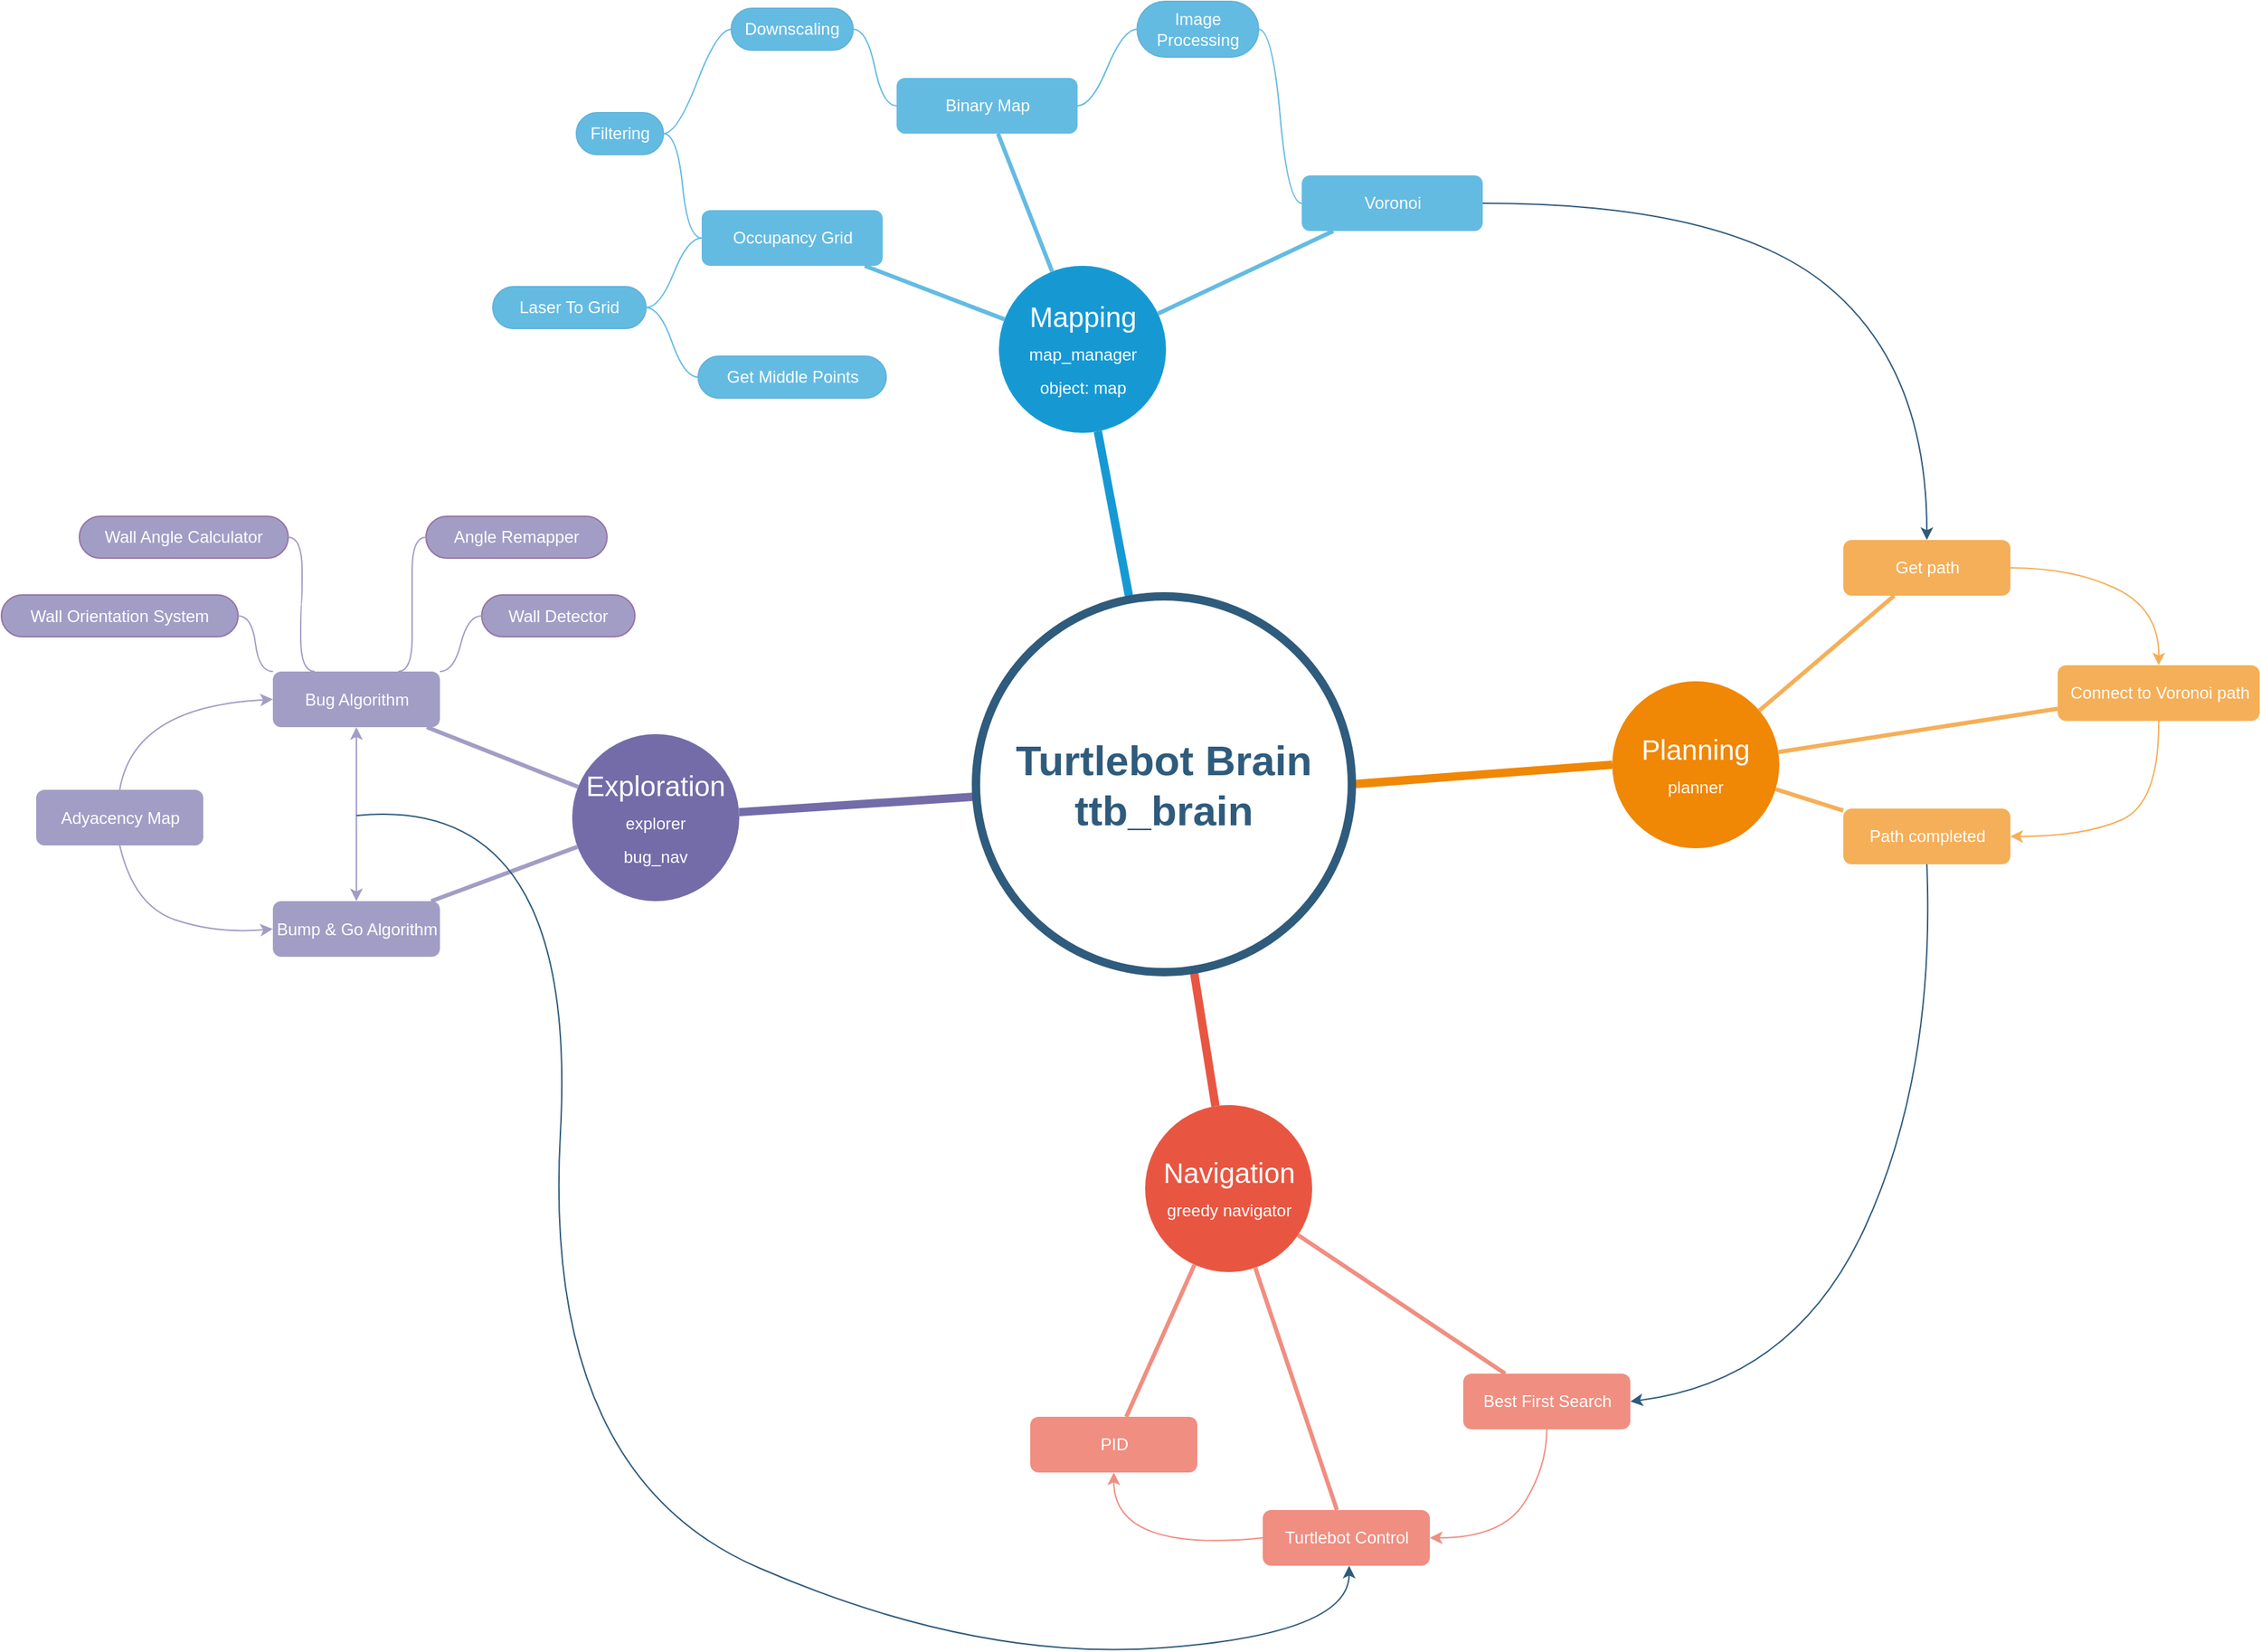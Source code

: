 <mxfile version="14.6.13" type="github">
  <diagram id="6a731a19-8d31-9384-78a2-239565b7b9f0" name="Page-1">
    <mxGraphModel dx="2370" dy="1335" grid="0" gridSize="10" guides="1" tooltips="1" connect="1" arrows="1" fold="1" page="0" pageScale="1" pageWidth="1169" pageHeight="827" background="#ffffff" math="0" shadow="0">
      <root>
        <mxCell id="0" />
        <mxCell id="1" parent="0" />
        <mxCell id="r5akDpgzPPveGIxB0C6s-1562" value="&lt;font color=&quot;#ffffff&quot;&gt;Wall Angle Calculator&lt;/font&gt;" style="whiteSpace=wrap;html=1;rounded=1;arcSize=50;align=center;verticalAlign=middle;strokeWidth=1;autosize=1;spacing=4;treeFolding=1;treeMoving=1;newEdgeStyle={&quot;edgeStyle&quot;:&quot;entityRelationEdgeStyle&quot;,&quot;startArrow&quot;:&quot;none&quot;,&quot;endArrow&quot;:&quot;none&quot;,&quot;segment&quot;:10,&quot;curved&quot;:1};direction=west;strokeColor=#9673a6;fillColor=#a29dc5;" parent="1" vertex="1">
          <mxGeometry x="317" y="619" width="150" height="30" as="geometry" />
        </mxCell>
        <mxCell id="r5akDpgzPPveGIxB0C6s-1563" value="" style="edgeStyle=entityRelationEdgeStyle;startArrow=none;endArrow=none;segment=10;curved=1;entryX=0;entryY=0.5;entryDx=0;entryDy=0;exitX=0.25;exitY=0;exitDx=0;exitDy=0;fillColor=#e1d5e7;strokeColor=#a29dc5;" parent="1" source="1529" target="r5akDpgzPPveGIxB0C6s-1562" edge="1">
          <mxGeometry relative="1" as="geometry">
            <mxPoint x="316" y="640.5" as="sourcePoint" />
          </mxGeometry>
        </mxCell>
        <mxCell id="1350" value="Mapping&lt;br&gt;&lt;font style=&quot;font-size: 12px&quot;&gt;map_manager&lt;br&gt;object: map&lt;br&gt;&lt;/font&gt;" style="ellipse;whiteSpace=wrap;html=1;shadow=0;fontFamily=Helvetica;fontSize=20;fontColor=#FFFFFF;align=center;strokeWidth=3;fillColor=#1699D3;strokeColor=none;" parent="1" vertex="1">
          <mxGeometry x="977.5" y="439" width="120" height="120" as="geometry" />
        </mxCell>
        <mxCell id="1351" value="Planning&lt;br&gt;&lt;font style=&quot;font-size: 12px&quot;&gt;planner&lt;/font&gt;" style="ellipse;whiteSpace=wrap;html=1;shadow=0;fontFamily=Helvetica;fontSize=20;fontColor=#FFFFFF;align=center;strokeWidth=3;fillColor=#F08705;strokeColor=none;gradientColor=none;" parent="1" vertex="1">
          <mxGeometry x="1418" y="737.5" width="120" height="120" as="geometry" />
        </mxCell>
        <mxCell id="1356" value="Navigation&lt;br&gt;&lt;font style=&quot;font-size: 12px&quot;&gt;greedy navigator&lt;/font&gt;" style="ellipse;whiteSpace=wrap;html=1;shadow=0;fontFamily=Helvetica;fontSize=20;fontColor=#FFFFFF;align=center;strokeWidth=3;fillColor=#E85642;strokeColor=none;" parent="1" vertex="1">
          <mxGeometry x="1082.5" y="1042" width="120" height="120" as="geometry" />
        </mxCell>
        <mxCell id="1359" style="endArrow=none;strokeWidth=6;strokeColor=#1699D3;html=1;" parent="1" source="1515" target="1350" edge="1">
          <mxGeometry relative="1" as="geometry" />
        </mxCell>
        <mxCell id="1360" style="endArrow=none;strokeWidth=6;strokeColor=#f08705;html=1;exitX=1;exitY=0.5;exitDx=0;exitDy=0;entryX=0;entryY=0.5;entryDx=0;entryDy=0;" parent="1" source="1515" target="1351" edge="1">
          <mxGeometry relative="1" as="geometry">
            <mxPoint x="1680" y="812" as="targetPoint" />
          </mxGeometry>
        </mxCell>
        <mxCell id="1363" style="endArrow=none;strokeWidth=6;strokeColor=#736CA8;html=1;" parent="1" source="1515" target="1516" edge="1">
          <mxGeometry relative="1" as="geometry" />
        </mxCell>
        <mxCell id="1366" value="" style="edgeStyle=none;endArrow=none;strokeWidth=6;strokeColor=#E85642;html=1;" parent="1" source="1515" target="1356" edge="1">
          <mxGeometry x="181" y="226.5" width="100" height="100" as="geometry">
            <mxPoint x="181" y="326.5" as="sourcePoint" />
            <mxPoint x="281" y="226.5" as="targetPoint" />
          </mxGeometry>
        </mxCell>
        <mxCell id="1372" value="Occupancy Grid" style="rounded=1;fillColor=#64BBE2;strokeColor=none;strokeWidth=3;shadow=0;html=1;fontColor=#FFFFFF;" parent="1" vertex="1">
          <mxGeometry x="764" y="399" width="130" height="40" as="geometry" />
        </mxCell>
        <mxCell id="1373" value="Binary Map" style="rounded=1;fillColor=#64BBE2;strokeColor=none;strokeWidth=3;shadow=0;html=1;fontColor=#FFFFFF;" parent="1" vertex="1">
          <mxGeometry x="904" y="304" width="130" height="40" as="geometry" />
        </mxCell>
        <mxCell id="1374" value="Voronoi" style="rounded=1;fillColor=#64BBE2;strokeColor=none;strokeWidth=3;shadow=0;html=1;fontColor=#FFFFFF;" parent="1" vertex="1">
          <mxGeometry x="1195" y="374" width="130" height="40" as="geometry" />
        </mxCell>
        <mxCell id="1384" value="" style="edgeStyle=none;endArrow=none;strokeWidth=3;strokeColor=#64BBE2;html=1;" parent="1" source="1350" target="1372" edge="1">
          <mxGeometry x="232.5" y="224" width="100" height="100" as="geometry">
            <mxPoint x="232.5" y="324" as="sourcePoint" />
            <mxPoint x="332.5" y="224" as="targetPoint" />
          </mxGeometry>
        </mxCell>
        <mxCell id="1385" value="" style="edgeStyle=none;endArrow=none;strokeWidth=3;strokeColor=#64BBE2;html=1;" parent="1" source="1350" target="1373" edge="1">
          <mxGeometry x="232.5" y="224" width="100" height="100" as="geometry">
            <mxPoint x="232.5" y="324" as="sourcePoint" />
            <mxPoint x="332.5" y="224" as="targetPoint" />
          </mxGeometry>
        </mxCell>
        <mxCell id="1386" value="" style="edgeStyle=none;endArrow=none;strokeWidth=3;strokeColor=#64BBE2;html=1;" parent="1" source="1350" target="1374" edge="1">
          <mxGeometry x="232.5" y="224" width="100" height="100" as="geometry">
            <mxPoint x="232.5" y="324" as="sourcePoint" />
            <mxPoint x="332.5" y="224" as="targetPoint" />
          </mxGeometry>
        </mxCell>
        <mxCell id="1394" value="Get path" style="rounded=1;fillColor=#f5af58;strokeColor=none;strokeWidth=3;shadow=0;html=1;fontColor=#FFFFFF;" parent="1" vertex="1">
          <mxGeometry x="1584" y="636" width="120" height="40" as="geometry" />
        </mxCell>
        <mxCell id="1395" value="Connect to Voronoi path" style="rounded=1;fillColor=#f5af58;strokeColor=none;strokeWidth=3;shadow=0;html=1;fontColor=#FFFFFF;" parent="1" vertex="1">
          <mxGeometry x="1738" y="726" width="145" height="40" as="geometry" />
        </mxCell>
        <mxCell id="1396" value="Path completed" style="rounded=1;fillColor=#f5af58;strokeColor=none;strokeWidth=3;shadow=0;html=1;fontColor=#FFFFFF;" parent="1" vertex="1">
          <mxGeometry x="1584" y="829" width="120" height="40" as="geometry" />
        </mxCell>
        <mxCell id="1406" value="" style="edgeStyle=none;endArrow=none;strokeWidth=3;strokeColor=#F5AF58;html=1;" parent="1" source="1351" target="1394" edge="1">
          <mxGeometry x="734" y="547.5" width="100" height="100" as="geometry">
            <mxPoint x="734" y="647.5" as="sourcePoint" />
            <mxPoint x="834" y="547.5" as="targetPoint" />
          </mxGeometry>
        </mxCell>
        <mxCell id="1407" value="" style="edgeStyle=none;endArrow=none;strokeWidth=3;strokeColor=#F5AF58;html=1;" parent="1" source="1351" target="1395" edge="1">
          <mxGeometry x="734" y="547.5" width="100" height="100" as="geometry">
            <mxPoint x="734" y="647.5" as="sourcePoint" />
            <mxPoint x="834" y="547.5" as="targetPoint" />
          </mxGeometry>
        </mxCell>
        <mxCell id="1408" value="" style="edgeStyle=none;endArrow=none;strokeWidth=3;strokeColor=#F5AF58;html=1;" parent="1" source="1351" target="1396" edge="1">
          <mxGeometry x="734" y="547.5" width="100" height="100" as="geometry">
            <mxPoint x="734" y="647.5" as="sourcePoint" />
            <mxPoint x="834" y="547.5" as="targetPoint" />
          </mxGeometry>
        </mxCell>
        <mxCell id="1497" value="PID" style="rounded=1;fillColor=#f08e81;strokeColor=none;strokeWidth=3;shadow=0;html=1;fontColor=#FFFFFF;" parent="1" vertex="1">
          <mxGeometry x="1000" y="1266" width="120" height="40" as="geometry" />
        </mxCell>
        <mxCell id="1498" value="Turtlebot Control" style="rounded=1;fillColor=#f08e81;strokeColor=none;strokeWidth=3;shadow=0;html=1;fontColor=#FFFFFF;" parent="1" vertex="1">
          <mxGeometry x="1167" y="1333" width="120" height="40" as="geometry" />
        </mxCell>
        <mxCell id="1499" value="Best First Search" style="rounded=1;fillColor=#f08e81;strokeColor=none;strokeWidth=3;shadow=0;html=1;fontColor=#FFFFFF;" parent="1" vertex="1">
          <mxGeometry x="1311" y="1235" width="120" height="40" as="geometry" />
        </mxCell>
        <mxCell id="1510" value="" style="edgeStyle=none;endArrow=none;strokeWidth=3;strokeColor=#F08E81;html=1;" parent="1" source="1356" target="1497" edge="1">
          <mxGeometry x="780" y="-52.5" width="100" height="100" as="geometry">
            <mxPoint x="780" y="47.5" as="sourcePoint" />
            <mxPoint x="880" y="-52.5" as="targetPoint" />
          </mxGeometry>
        </mxCell>
        <mxCell id="1511" value="" style="edgeStyle=none;endArrow=none;strokeWidth=3;strokeColor=#F08E81;html=1;" parent="1" source="1356" target="1498" edge="1">
          <mxGeometry x="780" y="-52.5" width="100" height="100" as="geometry">
            <mxPoint x="780" y="47.5" as="sourcePoint" />
            <mxPoint x="880" y="-52.5" as="targetPoint" />
          </mxGeometry>
        </mxCell>
        <mxCell id="1512" value="" style="edgeStyle=none;endArrow=none;strokeWidth=3;strokeColor=#F08E81;html=1;" parent="1" source="1356" target="1499" edge="1">
          <mxGeometry x="780" y="-52.5" width="100" height="100" as="geometry">
            <mxPoint x="780" y="47.5" as="sourcePoint" />
            <mxPoint x="880" y="-52.5" as="targetPoint" />
          </mxGeometry>
        </mxCell>
        <mxCell id="1515" value="Turtlebot Brain&lt;br&gt;ttb_brain" style="ellipse;whiteSpace=wrap;html=1;shadow=0;fontFamily=Helvetica;fontSize=30;fontColor=#2F5B7C;align=center;strokeWidth=6;fillColor=#FFFFFF;fontStyle=1;gradientColor=none;strokeColor=#2F5B7C;" parent="1" vertex="1">
          <mxGeometry x="961" y="676.5" width="270" height="270" as="geometry" />
        </mxCell>
        <mxCell id="1516" value="Exploration&lt;br&gt;&lt;font style=&quot;font-size: 12px&quot;&gt;explorer&lt;br&gt;bug_nav&lt;/font&gt;" style="ellipse;whiteSpace=wrap;html=1;shadow=0;fontFamily=Helvetica;fontSize=20;fontColor=#FFFFFF;align=center;strokeWidth=3;fillColor=#736ca8;strokeColor=none;" parent="1" vertex="1">
          <mxGeometry x="671" y="775.5" width="120" height="120" as="geometry" />
        </mxCell>
        <mxCell id="1526" value="Adyacency Map" style="rounded=1;fillColor=#a29dc5;strokeColor=none;strokeWidth=3;shadow=0;html=1;fontColor=#FFFFFF;" parent="1" vertex="1">
          <mxGeometry x="286" y="815.5" width="120" height="40" as="geometry" />
        </mxCell>
        <mxCell id="1527" value="Bump &amp;amp; Go Algorithm" style="rounded=1;fillColor=#a29dc5;strokeColor=none;strokeWidth=3;shadow=0;html=1;fontColor=#FFFFFF;" parent="1" vertex="1">
          <mxGeometry x="456" y="895.5" width="120" height="40" as="geometry" />
        </mxCell>
        <mxCell id="1529" value="Bug Algorithm" style="rounded=1;strokeColor=none;strokeWidth=3;shadow=0;html=1;fontColor=#FFFFFF;fillColor=#A29DC5;" parent="1" vertex="1">
          <mxGeometry x="456" y="730.5" width="120" height="40" as="geometry" />
        </mxCell>
        <mxCell id="1539" value="" style="edgeStyle=none;endArrow=none;strokeWidth=3;strokeColor=#A29DC5;html=1;" parent="1" source="1516" target="1527" edge="1">
          <mxGeometry x="-1139" y="-249.5" width="100" height="100" as="geometry">
            <mxPoint x="-1139" y="-149.5" as="sourcePoint" />
            <mxPoint x="-1039" y="-249.5" as="targetPoint" />
          </mxGeometry>
        </mxCell>
        <mxCell id="1540" value="" style="edgeStyle=none;endArrow=none;strokeWidth=3;strokeColor=#A29DC5;html=1;" parent="1" source="1516" target="1529" edge="1">
          <mxGeometry x="-1139" y="-249.5" width="100" height="100" as="geometry">
            <mxPoint x="-1139" y="-149.5" as="sourcePoint" />
            <mxPoint x="-1039" y="-249.5" as="targetPoint" />
          </mxGeometry>
        </mxCell>
        <mxCell id="1542" style="edgeStyle=none;rounded=0;html=1;exitX=0.5;exitY=1;endArrow=none;endFill=0;jettySize=auto;orthogonalLoop=1;strokeColor=#736CA8;strokeWidth=2;fillColor=#64bbe2;fontSize=20;fontColor=#23445D;" parent="1" source="1529" target="1529" edge="1">
          <mxGeometry relative="1" as="geometry" />
        </mxCell>
        <mxCell id="r5akDpgzPPveGIxB0C6s-1543" value="" style="curved=1;endArrow=classic;html=1;exitX=0.5;exitY=0;exitDx=0;exitDy=0;entryX=0;entryY=0.5;entryDx=0;entryDy=0;fillColor=#e1d5e7;strokeColor=#a29dc5;" parent="1" source="1526" target="1529" edge="1">
          <mxGeometry width="50" height="50" relative="1" as="geometry">
            <mxPoint x="306" y="755.5" as="sourcePoint" />
            <mxPoint x="356" y="705.5" as="targetPoint" />
            <Array as="points">
              <mxPoint x="356" y="755.5" />
            </Array>
          </mxGeometry>
        </mxCell>
        <mxCell id="r5akDpgzPPveGIxB0C6s-1547" value="" style="curved=1;endArrow=classic;html=1;exitX=0.5;exitY=1;exitDx=0;exitDy=0;entryX=0;entryY=0.5;entryDx=0;entryDy=0;fillColor=#e1d5e7;strokeColor=#a29dc5;" parent="1" source="1526" target="1527" edge="1">
          <mxGeometry width="50" height="50" relative="1" as="geometry">
            <mxPoint x="356" y="1049" as="sourcePoint" />
            <mxPoint x="316" y="1069" as="targetPoint" />
            <Array as="points">
              <mxPoint x="356" y="899" />
              <mxPoint x="416" y="919" />
            </Array>
          </mxGeometry>
        </mxCell>
        <mxCell id="r5akDpgzPPveGIxB0C6s-1558" value="&lt;font color=&quot;#ffffff&quot;&gt;Wall Detector&lt;/font&gt;" style="whiteSpace=wrap;html=1;rounded=1;arcSize=50;align=center;verticalAlign=middle;strokeWidth=1;autosize=1;spacing=4;treeFolding=1;treeMoving=1;newEdgeStyle={&quot;edgeStyle&quot;:&quot;entityRelationEdgeStyle&quot;,&quot;startArrow&quot;:&quot;none&quot;,&quot;endArrow&quot;:&quot;none&quot;,&quot;segment&quot;:10,&quot;curved&quot;:1};strokeColor=#9673a6;fillColor=#a29dc5;" parent="1" vertex="1">
          <mxGeometry x="606" y="675.5" width="110" height="30" as="geometry" />
        </mxCell>
        <mxCell id="r5akDpgzPPveGIxB0C6s-1559" value="" style="edgeStyle=entityRelationEdgeStyle;startArrow=none;endArrow=none;segment=10;curved=1;exitX=1;exitY=0;exitDx=0;exitDy=0;fillColor=#e1d5e7;strokeColor=#a29dc5;" parent="1" source="1529" target="r5akDpgzPPveGIxB0C6s-1558" edge="1">
          <mxGeometry relative="1" as="geometry">
            <mxPoint x="559" y="689" as="sourcePoint" />
          </mxGeometry>
        </mxCell>
        <mxCell id="r5akDpgzPPveGIxB0C6s-1560" value="&lt;font color=&quot;#ffffff&quot;&gt;Angle Remapper&lt;/font&gt;" style="whiteSpace=wrap;html=1;rounded=1;arcSize=50;align=center;verticalAlign=middle;strokeWidth=1;autosize=1;spacing=4;treeFolding=1;treeMoving=1;newEdgeStyle={&quot;edgeStyle&quot;:&quot;entityRelationEdgeStyle&quot;,&quot;startArrow&quot;:&quot;none&quot;,&quot;endArrow&quot;:&quot;none&quot;,&quot;segment&quot;:10,&quot;curved&quot;:1};strokeColor=#9673a6;fillColor=#a29dc5;" parent="1" vertex="1">
          <mxGeometry x="566" y="619" width="130" height="30" as="geometry" />
        </mxCell>
        <mxCell id="r5akDpgzPPveGIxB0C6s-1561" value="" style="edgeStyle=entityRelationEdgeStyle;startArrow=none;endArrow=none;segment=10;curved=1;exitX=0.75;exitY=0;exitDx=0;exitDy=0;fillColor=#e1d5e7;strokeColor=#a29dc5;" parent="1" source="1529" target="r5akDpgzPPveGIxB0C6s-1560" edge="1">
          <mxGeometry relative="1" as="geometry">
            <mxPoint x="464" y="648" as="sourcePoint" />
          </mxGeometry>
        </mxCell>
        <mxCell id="r5akDpgzPPveGIxB0C6s-1564" value="&lt;font color=&quot;#ffffff&quot;&gt;Wall Orientation System&lt;/font&gt;" style="whiteSpace=wrap;html=1;rounded=1;arcSize=50;align=center;verticalAlign=middle;strokeWidth=1;autosize=1;spacing=4;treeFolding=1;treeMoving=1;newEdgeStyle={&quot;edgeStyle&quot;:&quot;entityRelationEdgeStyle&quot;,&quot;startArrow&quot;:&quot;none&quot;,&quot;endArrow&quot;:&quot;none&quot;,&quot;segment&quot;:10,&quot;curved&quot;:1};direction=west;strokeColor=#9673a6;fillColor=#a29dc5;" parent="1" vertex="1">
          <mxGeometry x="261" y="675.5" width="170" height="30" as="geometry" />
        </mxCell>
        <mxCell id="r5akDpgzPPveGIxB0C6s-1565" value="" style="edgeStyle=entityRelationEdgeStyle;startArrow=none;endArrow=none;segment=10;curved=1;entryX=0;entryY=0.5;entryDx=0;entryDy=0;exitX=0;exitY=0;exitDx=0;exitDy=0;fillColor=#e1d5e7;strokeColor=#a29dc5;" parent="1" source="1529" target="r5akDpgzPPveGIxB0C6s-1564" edge="1">
          <mxGeometry relative="1" as="geometry">
            <mxPoint x="476" y="757" as="sourcePoint" />
          </mxGeometry>
        </mxCell>
        <mxCell id="oNTo4Ac7TQ7N8douDyzH-1543" value="&lt;font color=&quot;#ffffff&quot;&gt;Laser To Grid&lt;/font&gt;" style="whiteSpace=wrap;html=1;rounded=1;arcSize=50;align=center;verticalAlign=middle;strokeWidth=1;autosize=1;spacing=4;treeFolding=1;treeMoving=1;newEdgeStyle={&quot;edgeStyle&quot;:&quot;entityRelationEdgeStyle&quot;,&quot;startArrow&quot;:&quot;none&quot;,&quot;endArrow&quot;:&quot;none&quot;,&quot;segment&quot;:10,&quot;curved&quot;:1};fillColor=#64BBE2;strokeColor=#60B3D9;" parent="1" vertex="1">
          <mxGeometry x="614" y="454" width="110" height="30" as="geometry" />
        </mxCell>
        <mxCell id="oNTo4Ac7TQ7N8douDyzH-1544" value="" style="edgeStyle=entityRelationEdgeStyle;startArrow=none;endArrow=none;segment=10;curved=1;strokeColor=#64bbe2;exitX=0;exitY=0.5;exitDx=0;exitDy=0;" parent="1" source="1372" target="oNTo4Ac7TQ7N8douDyzH-1543" edge="1">
          <mxGeometry relative="1" as="geometry">
            <mxPoint x="792" y="564" as="sourcePoint" />
          </mxGeometry>
        </mxCell>
        <mxCell id="oNTo4Ac7TQ7N8douDyzH-1545" value="&lt;font color=&quot;#ffffff&quot;&gt;Get Middle Points&lt;/font&gt;" style="whiteSpace=wrap;html=1;rounded=1;arcSize=50;align=center;verticalAlign=middle;strokeWidth=1;autosize=1;spacing=4;treeFolding=1;treeMoving=1;newEdgeStyle={&quot;edgeStyle&quot;:&quot;entityRelationEdgeStyle&quot;,&quot;startArrow&quot;:&quot;none&quot;,&quot;endArrow&quot;:&quot;none&quot;,&quot;segment&quot;:10,&quot;curved&quot;:1};fillColor=#64BBE2;strokeColor=#60B3D9;" parent="1" vertex="1">
          <mxGeometry x="761.5" y="504" width="135" height="30" as="geometry" />
        </mxCell>
        <mxCell id="oNTo4Ac7TQ7N8douDyzH-1546" value="" style="edgeStyle=entityRelationEdgeStyle;startArrow=none;endArrow=none;segment=10;curved=1;strokeColor=#64bbe2;exitX=1;exitY=0.5;exitDx=0;exitDy=0;" parent="1" source="oNTo4Ac7TQ7N8douDyzH-1543" target="oNTo4Ac7TQ7N8douDyzH-1545" edge="1">
          <mxGeometry relative="1" as="geometry">
            <mxPoint x="783" y="656" as="sourcePoint" />
          </mxGeometry>
        </mxCell>
        <mxCell id="oNTo4Ac7TQ7N8douDyzH-1548" value="&lt;font color=&quot;#ffffff&quot;&gt;Filtering&lt;br&gt;&lt;/font&gt;" style="whiteSpace=wrap;html=1;rounded=1;arcSize=50;align=center;verticalAlign=middle;strokeWidth=1;autosize=1;spacing=4;treeFolding=1;treeMoving=1;newEdgeStyle={&quot;edgeStyle&quot;:&quot;entityRelationEdgeStyle&quot;,&quot;startArrow&quot;:&quot;none&quot;,&quot;endArrow&quot;:&quot;none&quot;,&quot;segment&quot;:10,&quot;curved&quot;:1};fillColor=#64BBE2;strokeColor=#60B3D9;" parent="1" vertex="1">
          <mxGeometry x="674" y="329" width="62.5" height="30" as="geometry" />
        </mxCell>
        <mxCell id="oNTo4Ac7TQ7N8douDyzH-1549" value="" style="edgeStyle=entityRelationEdgeStyle;startArrow=none;endArrow=none;segment=10;curved=1;strokeColor=#64bbe2;exitX=0;exitY=0.5;exitDx=0;exitDy=0;entryX=1;entryY=0.5;entryDx=0;entryDy=0;" parent="1" source="1372" target="oNTo4Ac7TQ7N8douDyzH-1548" edge="1">
          <mxGeometry relative="1" as="geometry">
            <mxPoint x="634" y="239" as="sourcePoint" />
          </mxGeometry>
        </mxCell>
        <mxCell id="oNTo4Ac7TQ7N8douDyzH-1550" value="&lt;font color=&quot;#ffffff&quot;&gt;Downscaling&lt;br&gt;&lt;/font&gt;" style="whiteSpace=wrap;html=1;rounded=1;arcSize=50;align=center;verticalAlign=middle;strokeWidth=1;autosize=1;spacing=4;treeFolding=1;treeMoving=1;newEdgeStyle={&quot;edgeStyle&quot;:&quot;entityRelationEdgeStyle&quot;,&quot;startArrow&quot;:&quot;none&quot;,&quot;endArrow&quot;:&quot;none&quot;,&quot;segment&quot;:10,&quot;curved&quot;:1};fillColor=#64BBE2;strokeColor=#60B3D9;" parent="1" vertex="1">
          <mxGeometry x="785.25" y="254" width="87.5" height="30" as="geometry" />
        </mxCell>
        <mxCell id="oNTo4Ac7TQ7N8douDyzH-1551" value="" style="edgeStyle=entityRelationEdgeStyle;startArrow=none;endArrow=none;segment=10;curved=1;strokeColor=#64bbe2;exitX=1;exitY=0.5;exitDx=0;exitDy=0;entryX=0;entryY=0.5;entryDx=0;entryDy=0;" parent="1" source="oNTo4Ac7TQ7N8douDyzH-1548" target="oNTo4Ac7TQ7N8douDyzH-1550" edge="1">
          <mxGeometry relative="1" as="geometry">
            <mxPoint x="894" y="334" as="sourcePoint" />
          </mxGeometry>
        </mxCell>
        <mxCell id="oNTo4Ac7TQ7N8douDyzH-1553" value="" style="edgeStyle=entityRelationEdgeStyle;startArrow=none;endArrow=none;segment=10;curved=1;strokeColor=#64bbe2;exitX=1;exitY=0.5;exitDx=0;exitDy=0;entryX=0;entryY=0.5;entryDx=0;entryDy=0;" parent="1" source="oNTo4Ac7TQ7N8douDyzH-1550" target="1373" edge="1">
          <mxGeometry relative="1" as="geometry">
            <mxPoint x="869" y="384" as="sourcePoint" />
            <mxPoint x="894" y="304" as="targetPoint" />
          </mxGeometry>
        </mxCell>
        <mxCell id="oNTo4Ac7TQ7N8douDyzH-1554" value="&lt;font color=&quot;#ffffff&quot;&gt;Image &lt;br&gt;Processing&lt;br&gt;&lt;/font&gt;" style="whiteSpace=wrap;html=1;rounded=1;arcSize=50;align=center;verticalAlign=middle;strokeWidth=1;autosize=1;spacing=4;treeFolding=1;treeMoving=1;newEdgeStyle={&quot;edgeStyle&quot;:&quot;entityRelationEdgeStyle&quot;,&quot;startArrow&quot;:&quot;none&quot;,&quot;endArrow&quot;:&quot;none&quot;,&quot;segment&quot;:10,&quot;curved&quot;:1};fillColor=#64BBE2;strokeColor=#60B3D9;" parent="1" vertex="1">
          <mxGeometry x="1076.75" y="249" width="87.25" height="40" as="geometry" />
        </mxCell>
        <mxCell id="oNTo4Ac7TQ7N8douDyzH-1555" value="" style="edgeStyle=entityRelationEdgeStyle;startArrow=none;endArrow=none;segment=10;curved=1;strokeColor=#64bbe2;exitX=1;exitY=0.5;exitDx=0;exitDy=0;entryX=0;entryY=0.5;entryDx=0;entryDy=0;" parent="1" source="1373" target="oNTo4Ac7TQ7N8douDyzH-1554" edge="1">
          <mxGeometry relative="1" as="geometry">
            <mxPoint x="927.5" y="284" as="sourcePoint" />
          </mxGeometry>
        </mxCell>
        <mxCell id="oNTo4Ac7TQ7N8douDyzH-1556" value="" style="edgeStyle=entityRelationEdgeStyle;startArrow=none;endArrow=none;segment=10;curved=1;strokeColor=#64bbe2;exitX=1;exitY=0.5;exitDx=0;exitDy=0;entryX=0;entryY=0.5;entryDx=0;entryDy=0;" parent="1" source="oNTo4Ac7TQ7N8douDyzH-1554" target="1374" edge="1">
          <mxGeometry relative="1" as="geometry">
            <mxPoint x="1060" y="324" as="sourcePoint" />
            <mxPoint x="1095" y="264" as="targetPoint" />
          </mxGeometry>
        </mxCell>
        <mxCell id="Kt215v1mWnhodKEqHfen-1544" value="" style="curved=1;endArrow=classic;html=1;exitX=1;exitY=0.5;exitDx=0;exitDy=0;entryX=0.5;entryY=0;entryDx=0;entryDy=0;strokeColor=#2F5B7C;" edge="1" parent="1" source="1374" target="1394">
          <mxGeometry width="50" height="50" relative="1" as="geometry">
            <mxPoint x="1393" y="364" as="sourcePoint" />
            <mxPoint x="1612" y="506" as="targetPoint" />
            <Array as="points">
              <mxPoint x="1500" y="394" />
              <mxPoint x="1644" y="512" />
            </Array>
          </mxGeometry>
        </mxCell>
        <mxCell id="Kt215v1mWnhodKEqHfen-1545" value="" style="curved=1;endArrow=classic;html=1;entryX=0.5;entryY=0;entryDx=0;entryDy=0;exitX=1;exitY=0.5;exitDx=0;exitDy=0;strokeColor=#F5AF58;" edge="1" parent="1" source="1394" target="1395">
          <mxGeometry width="50" height="50" relative="1" as="geometry">
            <mxPoint x="1572" y="812" as="sourcePoint" />
            <mxPoint x="1622" y="762" as="targetPoint" />
            <Array as="points">
              <mxPoint x="1749" y="656" />
              <mxPoint x="1811" y="686" />
            </Array>
          </mxGeometry>
        </mxCell>
        <mxCell id="Kt215v1mWnhodKEqHfen-1546" value="" style="curved=1;endArrow=classic;html=1;entryX=1;entryY=0.5;entryDx=0;entryDy=0;strokeColor=#F5AF58;exitX=0.5;exitY=1;exitDx=0;exitDy=0;" edge="1" parent="1" source="1395" target="1396">
          <mxGeometry width="50" height="50" relative="1" as="geometry">
            <mxPoint x="1765" y="767" as="sourcePoint" />
            <mxPoint x="1774.5" y="736" as="targetPoint" />
            <Array as="points">
              <mxPoint x="1811" y="825" />
              <mxPoint x="1757" y="849" />
            </Array>
          </mxGeometry>
        </mxCell>
        <mxCell id="Kt215v1mWnhodKEqHfen-1547" value="" style="curved=1;endArrow=classic;html=1;exitX=0.5;exitY=1;exitDx=0;exitDy=0;entryX=1;entryY=0.5;entryDx=0;entryDy=0;strokeColor=#2F5B7C;" edge="1" parent="1" source="1396" target="1499">
          <mxGeometry width="50" height="50" relative="1" as="geometry">
            <mxPoint x="1313" y="955.5" as="sourcePoint" />
            <mxPoint x="1685" y="1291.5" as="targetPoint" />
            <Array as="points">
              <mxPoint x="1650" y="1020" />
              <mxPoint x="1549" y="1240" />
            </Array>
          </mxGeometry>
        </mxCell>
        <mxCell id="Kt215v1mWnhodKEqHfen-1548" value="" style="curved=1;endArrow=classic;html=1;exitX=0.5;exitY=1;exitDx=0;exitDy=0;entryX=1;entryY=0.5;entryDx=0;entryDy=0;strokeColor=#F08E81;" edge="1" parent="1" source="1499" target="1498">
          <mxGeometry width="50" height="50" relative="1" as="geometry">
            <mxPoint x="1348" y="1352" as="sourcePoint" />
            <mxPoint x="1398" y="1302" as="targetPoint" />
            <Array as="points">
              <mxPoint x="1371" y="1302" />
              <mxPoint x="1339" y="1353" />
            </Array>
          </mxGeometry>
        </mxCell>
        <mxCell id="Kt215v1mWnhodKEqHfen-1549" value="" style="curved=1;endArrow=classic;html=1;entryX=0.5;entryY=1;entryDx=0;entryDy=0;strokeColor=#F08E81;exitX=0;exitY=0.5;exitDx=0;exitDy=0;" edge="1" parent="1" source="1498" target="1497">
          <mxGeometry width="50" height="50" relative="1" as="geometry">
            <mxPoint x="1085.5" y="1331" as="sourcePoint" />
            <mxPoint x="1004.5" y="1386" as="targetPoint" />
            <Array as="points">
              <mxPoint x="1060" y="1364" />
            </Array>
          </mxGeometry>
        </mxCell>
        <mxCell id="Kt215v1mWnhodKEqHfen-1550" value="" style="endArrow=classic;startArrow=classic;html=1;exitX=0.5;exitY=1;exitDx=0;exitDy=0;entryX=0.5;entryY=0;entryDx=0;entryDy=0;strokeColor=#A29DC5;" edge="1" parent="1" source="1529" target="1527">
          <mxGeometry width="50" height="50" relative="1" as="geometry">
            <mxPoint x="950" y="1034" as="sourcePoint" />
            <mxPoint x="1000" y="984" as="targetPoint" />
          </mxGeometry>
        </mxCell>
        <mxCell id="Kt215v1mWnhodKEqHfen-1551" value="" style="curved=1;endArrow=classic;html=1;entryX=0.517;entryY=1;entryDx=0;entryDy=0;entryPerimeter=0;strokeColor=#2F5B7C;" edge="1" parent="1" target="1498">
          <mxGeometry width="50" height="50" relative="1" as="geometry">
            <mxPoint x="516" y="834" as="sourcePoint" />
            <mxPoint x="1229" y="1403" as="targetPoint" />
            <Array as="points">
              <mxPoint x="676" y="818" />
              <mxPoint x="649" y="1307" />
              <mxPoint x="961" y="1442" />
              <mxPoint x="1229" y="1422" />
            </Array>
          </mxGeometry>
        </mxCell>
      </root>
    </mxGraphModel>
  </diagram>
</mxfile>
